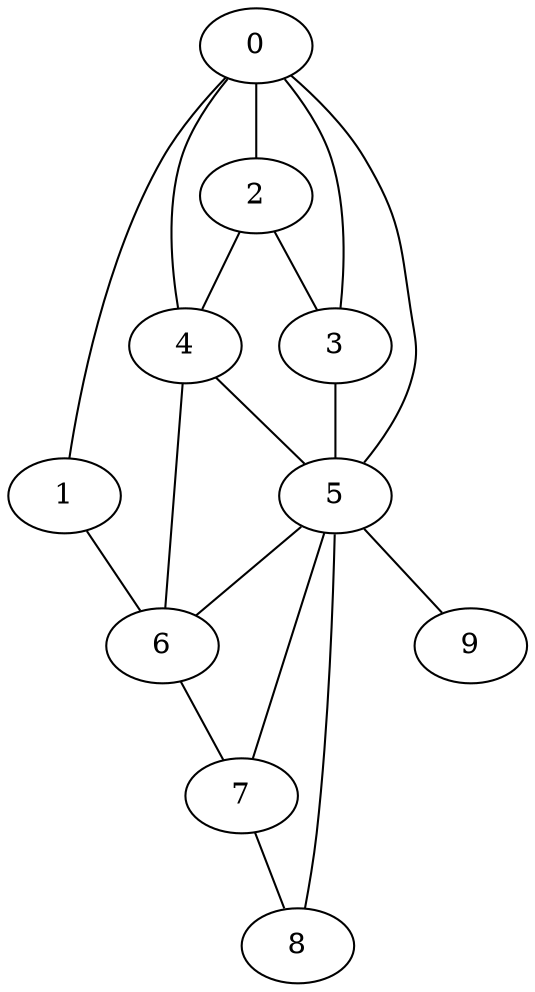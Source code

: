 graph {
	0 [label=0]
	1 [label=1]
	2 [label=2]
	3 [label=3]
	4 [label=4]
	5 [label=5]
	6 [label=6]
	7 [label=7]
	8 [label=8]
	9 [label=9]
	0 -- 1
	0 -- 2
	0 -- 3
	0 -- 4
	0 -- 5
	1 -- 6
	2 -- 3
	2 -- 4
	3 -- 5
	4 -- 6
	4 -- 5
	5 -- 6
	5 -- 7
	5 -- 8
	5 -- 9
	6 -- 7
	7 -- 8
}
